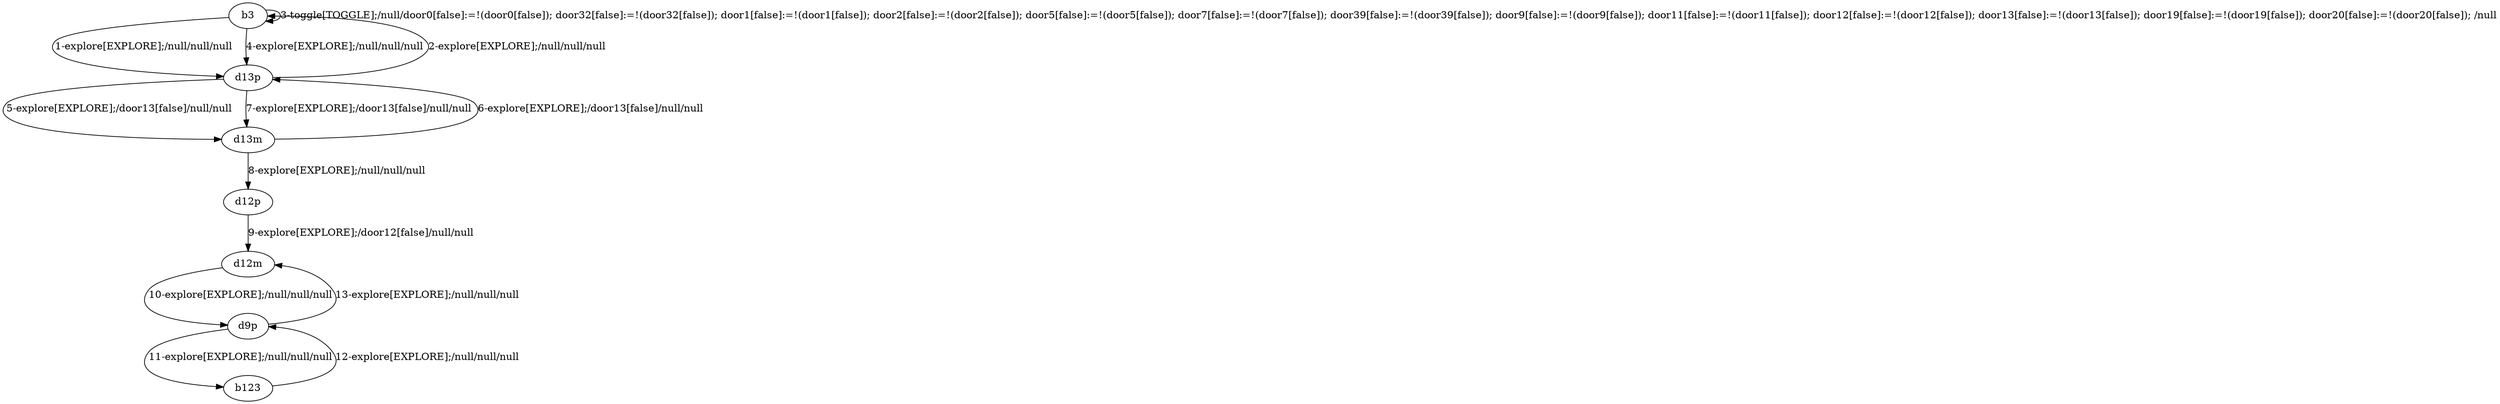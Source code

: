 # Total number of goals covered by this test: 1
# b123 --> d9p

digraph g {
"b3" -> "d13p" [label = "1-explore[EXPLORE];/null/null/null"];
"d13p" -> "b3" [label = "2-explore[EXPLORE];/null/null/null"];
"b3" -> "b3" [label = "3-toggle[TOGGLE];/null/door0[false]:=!(door0[false]); door32[false]:=!(door32[false]); door1[false]:=!(door1[false]); door2[false]:=!(door2[false]); door5[false]:=!(door5[false]); door7[false]:=!(door7[false]); door39[false]:=!(door39[false]); door9[false]:=!(door9[false]); door11[false]:=!(door11[false]); door12[false]:=!(door12[false]); door13[false]:=!(door13[false]); door19[false]:=!(door19[false]); door20[false]:=!(door20[false]); /null"];
"b3" -> "d13p" [label = "4-explore[EXPLORE];/null/null/null"];
"d13p" -> "d13m" [label = "5-explore[EXPLORE];/door13[false]/null/null"];
"d13m" -> "d13p" [label = "6-explore[EXPLORE];/door13[false]/null/null"];
"d13p" -> "d13m" [label = "7-explore[EXPLORE];/door13[false]/null/null"];
"d13m" -> "d12p" [label = "8-explore[EXPLORE];/null/null/null"];
"d12p" -> "d12m" [label = "9-explore[EXPLORE];/door12[false]/null/null"];
"d12m" -> "d9p" [label = "10-explore[EXPLORE];/null/null/null"];
"d9p" -> "b123" [label = "11-explore[EXPLORE];/null/null/null"];
"b123" -> "d9p" [label = "12-explore[EXPLORE];/null/null/null"];
"d9p" -> "d12m" [label = "13-explore[EXPLORE];/null/null/null"];
}